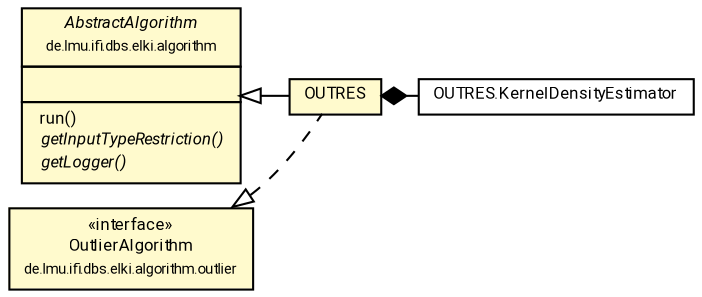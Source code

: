 #!/usr/local/bin/dot
#
# Class diagram 
# Generated by UMLGraph version R5_7_2-60-g0e99a6 (http://www.spinellis.gr/umlgraph/)
#

digraph G {
	graph [fontnames="svg"]
	edge [fontname="Roboto",fontsize=7,labelfontname="Roboto",labelfontsize=7,color="black"];
	node [fontname="Roboto",fontcolor="black",fontsize=8,shape=plaintext,margin=0,width=0,height=0];
	nodesep=0.15;
	ranksep=0.25;
	rankdir=LR;
	// de.lmu.ifi.dbs.elki.algorithm.AbstractAlgorithm<R extends de.lmu.ifi.dbs.elki.result.Result>
	c7603655 [label=<<table title="de.lmu.ifi.dbs.elki.algorithm.AbstractAlgorithm" border="0" cellborder="1" cellspacing="0" cellpadding="2" bgcolor="LemonChiffon" href="../../AbstractAlgorithm.html" target="_parent">
		<tr><td><table border="0" cellspacing="0" cellpadding="1">
		<tr><td align="center" balign="center"> <font face="Roboto"><i>AbstractAlgorithm</i></font> </td></tr>
		<tr><td align="center" balign="center"> <font face="Roboto" point-size="7.0">de.lmu.ifi.dbs.elki.algorithm</font> </td></tr>
		</table></td></tr>
		<tr><td><table border="0" cellspacing="0" cellpadding="1">
		<tr><td align="left" balign="left">  </td></tr>
		</table></td></tr>
		<tr><td><table border="0" cellspacing="0" cellpadding="1">
		<tr><td align="left" balign="left">  run() </td></tr>
		<tr><td align="left" balign="left"> <i> getInputTypeRestriction()</i> </td></tr>
		<tr><td align="left" balign="left"> <i> getLogger()</i> </td></tr>
		</table></td></tr>
		</table>>, URL="../../AbstractAlgorithm.html"];
	// de.lmu.ifi.dbs.elki.algorithm.outlier.OutlierAlgorithm
	c7605440 [label=<<table title="de.lmu.ifi.dbs.elki.algorithm.outlier.OutlierAlgorithm" border="0" cellborder="1" cellspacing="0" cellpadding="2" bgcolor="LemonChiffon" href="../OutlierAlgorithm.html" target="_parent">
		<tr><td><table border="0" cellspacing="0" cellpadding="1">
		<tr><td align="center" balign="center"> &#171;interface&#187; </td></tr>
		<tr><td align="center" balign="center"> <font face="Roboto">OutlierAlgorithm</font> </td></tr>
		<tr><td align="center" balign="center"> <font face="Roboto" point-size="7.0">de.lmu.ifi.dbs.elki.algorithm.outlier</font> </td></tr>
		</table></td></tr>
		</table>>, URL="../OutlierAlgorithm.html"];
	// de.lmu.ifi.dbs.elki.algorithm.outlier.subspace.OUTRES
	c7605494 [label=<<table title="de.lmu.ifi.dbs.elki.algorithm.outlier.subspace.OUTRES" border="0" cellborder="1" cellspacing="0" cellpadding="2" bgcolor="lemonChiffon" href="OUTRES.html" target="_parent">
		<tr><td><table border="0" cellspacing="0" cellpadding="1">
		<tr><td align="center" balign="center"> <font face="Roboto">OUTRES</font> </td></tr>
		</table></td></tr>
		</table>>, URL="OUTRES.html"];
	// de.lmu.ifi.dbs.elki.algorithm.outlier.subspace.OUTRES.KernelDensityEstimator
	c7605495 [label=<<table title="de.lmu.ifi.dbs.elki.algorithm.outlier.subspace.OUTRES.KernelDensityEstimator" border="0" cellborder="1" cellspacing="0" cellpadding="2" href="OUTRES.KernelDensityEstimator.html" target="_parent">
		<tr><td><table border="0" cellspacing="0" cellpadding="1">
		<tr><td align="center" balign="center"> <font face="Roboto">OUTRES.KernelDensityEstimator</font> </td></tr>
		</table></td></tr>
		</table>>, URL="OUTRES.KernelDensityEstimator.html"];
	// de.lmu.ifi.dbs.elki.algorithm.outlier.subspace.OUTRES extends de.lmu.ifi.dbs.elki.algorithm.AbstractAlgorithm<R extends de.lmu.ifi.dbs.elki.result.Result>
	c7603655 -> c7605494 [arrowtail=empty,dir=back,weight=10];
	// de.lmu.ifi.dbs.elki.algorithm.outlier.subspace.OUTRES implements de.lmu.ifi.dbs.elki.algorithm.outlier.OutlierAlgorithm
	c7605440 -> c7605494 [arrowtail=empty,style=dashed,dir=back,weight=9];
	// de.lmu.ifi.dbs.elki.algorithm.outlier.subspace.OUTRES composed de.lmu.ifi.dbs.elki.algorithm.outlier.subspace.OUTRES.KernelDensityEstimator
	c7605494 -> c7605495 [arrowhead=none,arrowtail=diamond,dir=back,weight=6];
}

